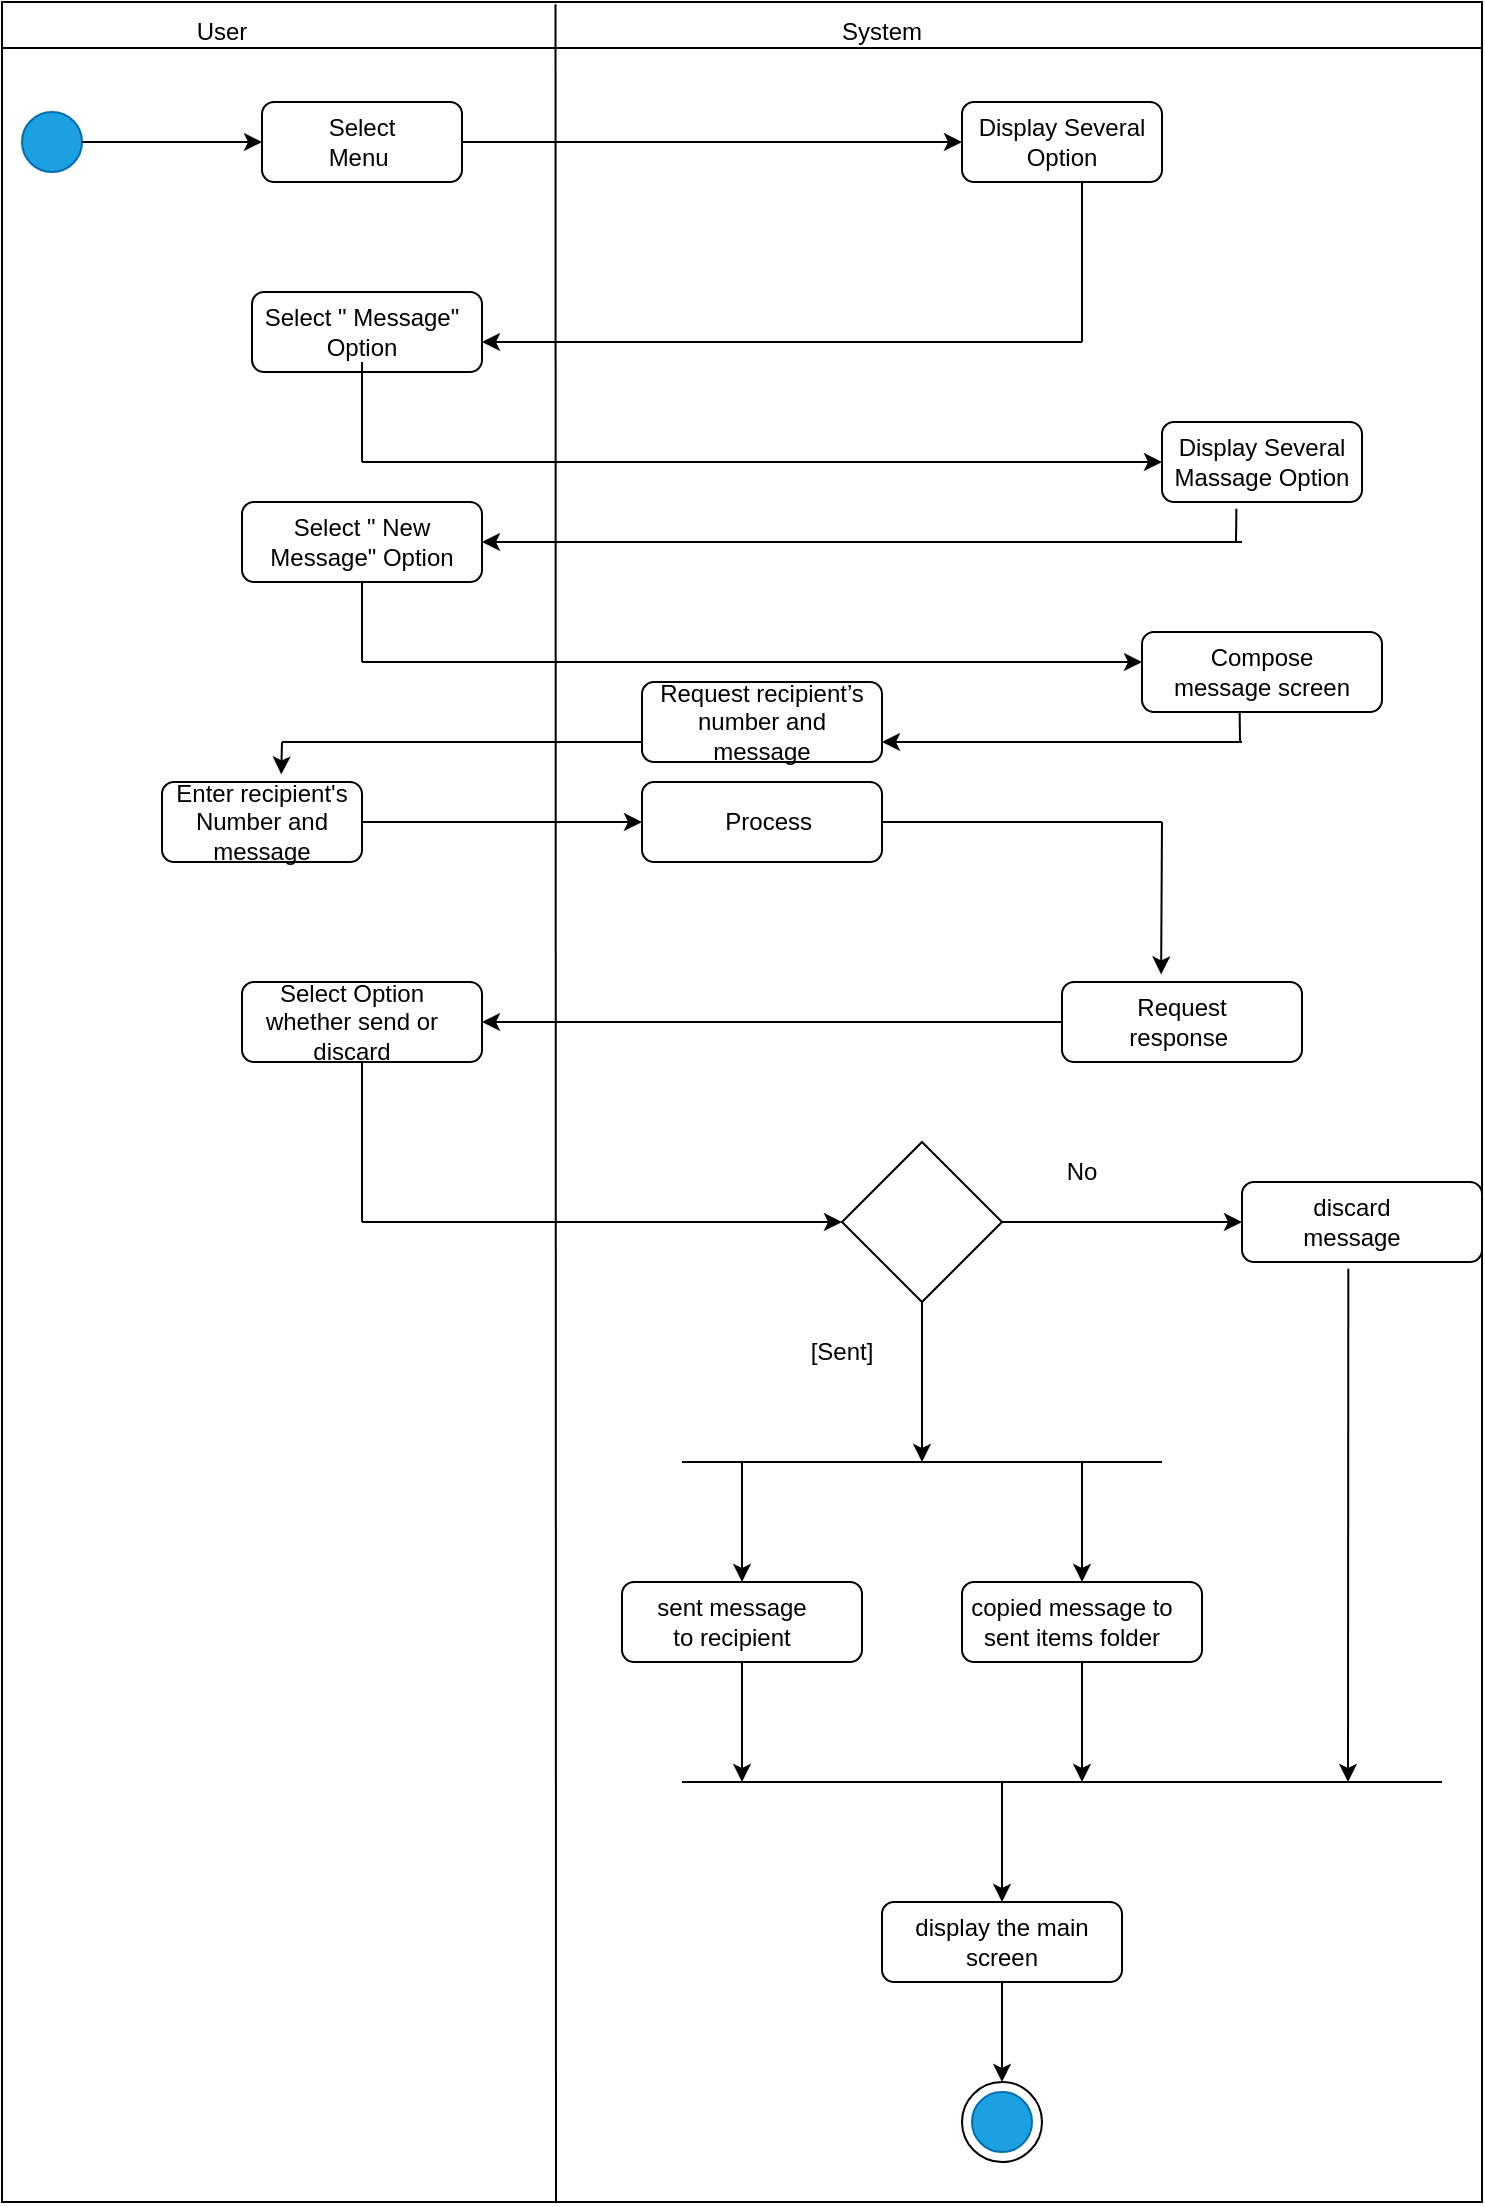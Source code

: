 <mxfile version="21.3.5" type="device">
  <diagram name="Page-1" id="r1qaA5QdDHKESEshNv9O">
    <mxGraphModel dx="1050" dy="541" grid="1" gridSize="10" guides="1" tooltips="1" connect="1" arrows="1" fold="1" page="1" pageScale="1" pageWidth="850" pageHeight="1100" math="0" shadow="0">
      <root>
        <mxCell id="0" />
        <mxCell id="1" parent="0" />
        <mxCell id="-1FiRehdicVweAf9remo-5" value="" style="swimlane;whiteSpace=wrap;html=1;" parent="1" vertex="1">
          <mxGeometry x="100" y="70" width="740" height="1100" as="geometry" />
        </mxCell>
        <mxCell id="-1FiRehdicVweAf9remo-7" value="User" style="text;html=1;strokeColor=none;fillColor=none;align=center;verticalAlign=middle;whiteSpace=wrap;rounded=0;" parent="-1FiRehdicVweAf9remo-5" vertex="1">
          <mxGeometry x="80" width="60" height="30" as="geometry" />
        </mxCell>
        <mxCell id="-1FiRehdicVweAf9remo-8" value="System" style="text;html=1;strokeColor=none;fillColor=none;align=center;verticalAlign=middle;whiteSpace=wrap;rounded=0;" parent="-1FiRehdicVweAf9remo-5" vertex="1">
          <mxGeometry x="410" width="60" height="30" as="geometry" />
        </mxCell>
        <mxCell id="-1FiRehdicVweAf9remo-9" value="" style="rounded=1;whiteSpace=wrap;html=1;" parent="-1FiRehdicVweAf9remo-5" vertex="1">
          <mxGeometry x="130" y="50" width="100" height="40" as="geometry" />
        </mxCell>
        <mxCell id="-1FiRehdicVweAf9remo-10" value="" style="ellipse;whiteSpace=wrap;html=1;aspect=fixed;fillColor=#1ba1e2;fontColor=#ffffff;strokeColor=#006EAF;" parent="-1FiRehdicVweAf9remo-5" vertex="1">
          <mxGeometry x="10" y="55" width="30" height="30" as="geometry" />
        </mxCell>
        <mxCell id="-1FiRehdicVweAf9remo-11" value="" style="endArrow=classic;html=1;rounded=0;exitX=1;exitY=0.5;exitDx=0;exitDy=0;entryX=0;entryY=0.5;entryDx=0;entryDy=0;" parent="-1FiRehdicVweAf9remo-5" source="-1FiRehdicVweAf9remo-10" target="-1FiRehdicVweAf9remo-9" edge="1">
          <mxGeometry width="50" height="50" relative="1" as="geometry">
            <mxPoint x="300" y="240" as="sourcePoint" />
            <mxPoint x="350" y="190" as="targetPoint" />
          </mxGeometry>
        </mxCell>
        <mxCell id="-1FiRehdicVweAf9remo-12" value="Select Menu&amp;nbsp;" style="text;html=1;strokeColor=none;fillColor=none;align=center;verticalAlign=middle;whiteSpace=wrap;rounded=0;" parent="-1FiRehdicVweAf9remo-5" vertex="1">
          <mxGeometry x="150" y="55" width="60" height="30" as="geometry" />
        </mxCell>
        <mxCell id="-1FiRehdicVweAf9remo-13" value="" style="rounded=1;whiteSpace=wrap;html=1;" parent="-1FiRehdicVweAf9remo-5" vertex="1">
          <mxGeometry x="480" y="50" width="100" height="40" as="geometry" />
        </mxCell>
        <mxCell id="-1FiRehdicVweAf9remo-14" value="Display Several Option" style="text;html=1;strokeColor=none;fillColor=none;align=center;verticalAlign=middle;whiteSpace=wrap;rounded=0;" parent="-1FiRehdicVweAf9remo-5" vertex="1">
          <mxGeometry x="475" y="55" width="110" height="30" as="geometry" />
        </mxCell>
        <mxCell id="-1FiRehdicVweAf9remo-15" value="" style="endArrow=classic;html=1;rounded=0;exitX=1;exitY=0.5;exitDx=0;exitDy=0;entryX=0;entryY=0.5;entryDx=0;entryDy=0;" parent="-1FiRehdicVweAf9remo-5" source="-1FiRehdicVweAf9remo-9" target="-1FiRehdicVweAf9remo-13" edge="1">
          <mxGeometry width="50" height="50" relative="1" as="geometry">
            <mxPoint x="300" y="240" as="sourcePoint" />
            <mxPoint x="350" y="190" as="targetPoint" />
          </mxGeometry>
        </mxCell>
        <mxCell id="-1FiRehdicVweAf9remo-17" value="" style="rounded=1;whiteSpace=wrap;html=1;" parent="-1FiRehdicVweAf9remo-5" vertex="1">
          <mxGeometry x="125" y="145" width="115" height="40" as="geometry" />
        </mxCell>
        <mxCell id="-1FiRehdicVweAf9remo-18" value="Select &quot; Message&quot; Option" style="text;html=1;strokeColor=none;fillColor=none;align=center;verticalAlign=middle;whiteSpace=wrap;rounded=0;" parent="-1FiRehdicVweAf9remo-5" vertex="1">
          <mxGeometry x="130" y="150" width="100" height="30" as="geometry" />
        </mxCell>
        <mxCell id="-1FiRehdicVweAf9remo-23" value="" style="rounded=1;whiteSpace=wrap;html=1;" parent="-1FiRehdicVweAf9remo-5" vertex="1">
          <mxGeometry x="580" y="210" width="100" height="40" as="geometry" />
        </mxCell>
        <mxCell id="-1FiRehdicVweAf9remo-24" value="Display Several Massage Option" style="text;html=1;strokeColor=none;fillColor=none;align=center;verticalAlign=middle;whiteSpace=wrap;rounded=0;" parent="-1FiRehdicVweAf9remo-5" vertex="1">
          <mxGeometry x="570" y="215" width="120" height="30" as="geometry" />
        </mxCell>
        <mxCell id="-1FiRehdicVweAf9remo-46" value="" style="rounded=1;whiteSpace=wrap;html=1;" parent="-1FiRehdicVweAf9remo-5" vertex="1">
          <mxGeometry x="320" y="340" width="120" height="40" as="geometry" />
        </mxCell>
        <mxCell id="-1FiRehdicVweAf9remo-47" value="Request&amp;nbsp;recipient’s number and message" style="text;html=1;strokeColor=none;fillColor=none;align=center;verticalAlign=middle;whiteSpace=wrap;rounded=0;" parent="-1FiRehdicVweAf9remo-5" vertex="1">
          <mxGeometry x="350" y="345" width="60" height="30" as="geometry" />
        </mxCell>
        <mxCell id="-1FiRehdicVweAf9remo-49" value="" style="rounded=1;whiteSpace=wrap;html=1;" parent="-1FiRehdicVweAf9remo-5" vertex="1">
          <mxGeometry x="80" y="390" width="100" height="40" as="geometry" />
        </mxCell>
        <mxCell id="-1FiRehdicVweAf9remo-50" value="Enter recipient&#39;s Number and message" style="text;html=1;strokeColor=none;fillColor=none;align=center;verticalAlign=middle;whiteSpace=wrap;rounded=0;" parent="-1FiRehdicVweAf9remo-5" vertex="1">
          <mxGeometry x="70" y="395" width="120" height="30" as="geometry" />
        </mxCell>
        <mxCell id="-1FiRehdicVweAf9remo-52" value="" style="rounded=1;whiteSpace=wrap;html=1;" parent="-1FiRehdicVweAf9remo-5" vertex="1">
          <mxGeometry x="320" y="390" width="120" height="40" as="geometry" />
        </mxCell>
        <mxCell id="-1FiRehdicVweAf9remo-53" value="Process&amp;nbsp;" style="text;html=1;strokeColor=none;fillColor=none;align=center;verticalAlign=middle;whiteSpace=wrap;rounded=0;" parent="-1FiRehdicVweAf9remo-5" vertex="1">
          <mxGeometry x="360" y="395" width="50" height="30" as="geometry" />
        </mxCell>
        <mxCell id="-1FiRehdicVweAf9remo-60" value="" style="rounded=1;whiteSpace=wrap;html=1;" parent="-1FiRehdicVweAf9remo-5" vertex="1">
          <mxGeometry x="530" y="490" width="120" height="40" as="geometry" />
        </mxCell>
        <mxCell id="-1FiRehdicVweAf9remo-62" value="Request response&amp;nbsp;" style="text;html=1;strokeColor=none;fillColor=none;align=center;verticalAlign=middle;whiteSpace=wrap;rounded=0;" parent="-1FiRehdicVweAf9remo-5" vertex="1">
          <mxGeometry x="565" y="495" width="50" height="30" as="geometry" />
        </mxCell>
        <mxCell id="-1FiRehdicVweAf9remo-67" value="" style="rounded=1;whiteSpace=wrap;html=1;" parent="-1FiRehdicVweAf9remo-5" vertex="1">
          <mxGeometry x="120" y="490" width="120" height="40" as="geometry" />
        </mxCell>
        <mxCell id="-1FiRehdicVweAf9remo-68" value="" style="endArrow=classic;html=1;rounded=0;exitX=0;exitY=0.5;exitDx=0;exitDy=0;entryX=1;entryY=0.5;entryDx=0;entryDy=0;" parent="-1FiRehdicVweAf9remo-5" source="-1FiRehdicVweAf9remo-60" target="-1FiRehdicVweAf9remo-67" edge="1">
          <mxGeometry width="50" height="50" relative="1" as="geometry">
            <mxPoint x="300" y="500" as="sourcePoint" />
            <mxPoint x="240" y="515" as="targetPoint" />
          </mxGeometry>
        </mxCell>
        <mxCell id="-1FiRehdicVweAf9remo-69" value="Select Option whether send or discard" style="text;html=1;strokeColor=none;fillColor=none;align=center;verticalAlign=middle;whiteSpace=wrap;rounded=0;" parent="-1FiRehdicVweAf9remo-5" vertex="1">
          <mxGeometry x="120" y="495" width="110" height="30" as="geometry" />
        </mxCell>
        <mxCell id="-1FiRehdicVweAf9remo-70" value="" style="rhombus;whiteSpace=wrap;html=1;" parent="-1FiRehdicVweAf9remo-5" vertex="1">
          <mxGeometry x="420" y="570" width="80" height="80" as="geometry" />
        </mxCell>
        <mxCell id="-1FiRehdicVweAf9remo-75" value="[Sent]" style="text;html=1;strokeColor=none;fillColor=none;align=center;verticalAlign=middle;whiteSpace=wrap;rounded=0;" parent="-1FiRehdicVweAf9remo-5" vertex="1">
          <mxGeometry x="390" y="660" width="60" height="30" as="geometry" />
        </mxCell>
        <mxCell id="-1FiRehdicVweAf9remo-76" value="No" style="text;html=1;strokeColor=none;fillColor=none;align=center;verticalAlign=middle;whiteSpace=wrap;rounded=0;" parent="-1FiRehdicVweAf9remo-5" vertex="1">
          <mxGeometry x="510" y="570" width="60" height="30" as="geometry" />
        </mxCell>
        <mxCell id="-1FiRehdicVweAf9remo-79" value="" style="endArrow=classic;html=1;rounded=0;" parent="-1FiRehdicVweAf9remo-5" edge="1">
          <mxGeometry width="50" height="50" relative="1" as="geometry">
            <mxPoint x="540" y="730" as="sourcePoint" />
            <mxPoint x="540" y="790" as="targetPoint" />
          </mxGeometry>
        </mxCell>
        <mxCell id="-1FiRehdicVweAf9remo-81" value="" style="rounded=1;whiteSpace=wrap;html=1;" parent="-1FiRehdicVweAf9remo-5" vertex="1">
          <mxGeometry x="310" y="790" width="120" height="40" as="geometry" />
        </mxCell>
        <mxCell id="-1FiRehdicVweAf9remo-82" value=" sent message to recipient" style="text;html=1;strokeColor=none;fillColor=none;align=center;verticalAlign=middle;whiteSpace=wrap;rounded=0;" parent="-1FiRehdicVweAf9remo-5" vertex="1">
          <mxGeometry x="320" y="795" width="90" height="30" as="geometry" />
        </mxCell>
        <mxCell id="-1FiRehdicVweAf9remo-83" value="" style="rounded=1;whiteSpace=wrap;html=1;" parent="-1FiRehdicVweAf9remo-5" vertex="1">
          <mxGeometry x="480" y="790" width="120" height="40" as="geometry" />
        </mxCell>
        <mxCell id="-1FiRehdicVweAf9remo-84" value=" copied message to sent items folder" style="text;html=1;strokeColor=none;fillColor=none;align=center;verticalAlign=middle;whiteSpace=wrap;rounded=0;" parent="-1FiRehdicVweAf9remo-5" vertex="1">
          <mxGeometry x="480" y="795" width="110" height="30" as="geometry" />
        </mxCell>
        <mxCell id="-1FiRehdicVweAf9remo-89" value="" style="rounded=1;whiteSpace=wrap;html=1;" parent="-1FiRehdicVweAf9remo-5" vertex="1">
          <mxGeometry x="440" y="950" width="120" height="40" as="geometry" />
        </mxCell>
        <mxCell id="-1FiRehdicVweAf9remo-90" value="  display the main screen" style="text;html=1;strokeColor=none;fillColor=none;align=center;verticalAlign=middle;whiteSpace=wrap;rounded=0;" parent="-1FiRehdicVweAf9remo-5" vertex="1">
          <mxGeometry x="455" y="955" width="90" height="30" as="geometry" />
        </mxCell>
        <mxCell id="-1FiRehdicVweAf9remo-92" value="" style="rounded=1;whiteSpace=wrap;html=1;" parent="-1FiRehdicVweAf9remo-5" vertex="1">
          <mxGeometry x="620" y="590" width="120" height="40" as="geometry" />
        </mxCell>
        <mxCell id="-1FiRehdicVweAf9remo-93" value="discard message" style="text;html=1;strokeColor=none;fillColor=none;align=center;verticalAlign=middle;whiteSpace=wrap;rounded=0;" parent="-1FiRehdicVweAf9remo-5" vertex="1">
          <mxGeometry x="650" y="595" width="50" height="30" as="geometry" />
        </mxCell>
        <mxCell id="-1FiRehdicVweAf9remo-95" value="" style="ellipse;whiteSpace=wrap;html=1;aspect=fixed;" parent="-1FiRehdicVweAf9remo-5" vertex="1">
          <mxGeometry x="480" y="1040" width="40" height="40" as="geometry" />
        </mxCell>
        <mxCell id="-1FiRehdicVweAf9remo-96" value="" style="ellipse;whiteSpace=wrap;html=1;aspect=fixed;fillColor=#1ba1e2;fontColor=#ffffff;strokeColor=#006EAF;" parent="-1FiRehdicVweAf9remo-5" vertex="1">
          <mxGeometry x="485" y="1045" width="30" height="30" as="geometry" />
        </mxCell>
        <mxCell id="-1FiRehdicVweAf9remo-97" value="" style="endArrow=classic;html=1;rounded=0;entryX=0.5;entryY=0;entryDx=0;entryDy=0;exitX=0.5;exitY=1;exitDx=0;exitDy=0;" parent="-1FiRehdicVweAf9remo-5" source="-1FiRehdicVweAf9remo-89" target="-1FiRehdicVweAf9remo-95" edge="1">
          <mxGeometry width="50" height="50" relative="1" as="geometry">
            <mxPoint x="300" y="1000" as="sourcePoint" />
            <mxPoint x="350" y="950" as="targetPoint" />
          </mxGeometry>
        </mxCell>
        <mxCell id="gSYM2UNPpqCG_skIQ3BB-10" value="" style="rounded=1;whiteSpace=wrap;html=1;" vertex="1" parent="-1FiRehdicVweAf9remo-5">
          <mxGeometry x="120" y="250" width="120" height="40" as="geometry" />
        </mxCell>
        <mxCell id="gSYM2UNPpqCG_skIQ3BB-12" value="Select &quot; New Message&quot; Option" style="text;html=1;strokeColor=none;fillColor=none;align=center;verticalAlign=middle;whiteSpace=wrap;rounded=0;" vertex="1" parent="-1FiRehdicVweAf9remo-5">
          <mxGeometry x="130" y="252.5" width="100" height="35" as="geometry" />
        </mxCell>
        <mxCell id="gSYM2UNPpqCG_skIQ3BB-15" value="" style="rounded=1;whiteSpace=wrap;html=1;" vertex="1" parent="-1FiRehdicVweAf9remo-5">
          <mxGeometry x="570" y="315" width="120" height="40" as="geometry" />
        </mxCell>
        <mxCell id="gSYM2UNPpqCG_skIQ3BB-16" value="Compose message screen" style="text;html=1;strokeColor=none;fillColor=none;align=center;verticalAlign=middle;whiteSpace=wrap;rounded=0;" vertex="1" parent="-1FiRehdicVweAf9remo-5">
          <mxGeometry x="580" y="320" width="100" height="30" as="geometry" />
        </mxCell>
        <mxCell id="-1FiRehdicVweAf9remo-6" value="" style="endArrow=none;html=1;rounded=0;entryX=0.374;entryY=0.001;entryDx=0;entryDy=0;entryPerimeter=0;" parent="1" target="-1FiRehdicVweAf9remo-5" edge="1">
          <mxGeometry width="50" height="50" relative="1" as="geometry">
            <mxPoint x="377" y="1170" as="sourcePoint" />
            <mxPoint x="470" y="100" as="targetPoint" />
            <Array as="points" />
          </mxGeometry>
        </mxCell>
        <mxCell id="-1FiRehdicVweAf9remo-54" value="" style="endArrow=classic;html=1;rounded=0;entryX=0;entryY=0.5;entryDx=0;entryDy=0;" parent="1" target="-1FiRehdicVweAf9remo-52" edge="1">
          <mxGeometry width="50" height="50" relative="1" as="geometry">
            <mxPoint x="280" y="480" as="sourcePoint" />
            <mxPoint x="450" y="320" as="targetPoint" />
          </mxGeometry>
        </mxCell>
        <mxCell id="-1FiRehdicVweAf9remo-58" value="" style="endArrow=none;html=1;rounded=0;exitX=1;exitY=0.5;exitDx=0;exitDy=0;" parent="1" source="-1FiRehdicVweAf9remo-52" edge="1">
          <mxGeometry width="50" height="50" relative="1" as="geometry">
            <mxPoint x="400" y="670" as="sourcePoint" />
            <mxPoint x="680" y="480" as="targetPoint" />
          </mxGeometry>
        </mxCell>
        <mxCell id="-1FiRehdicVweAf9remo-63" value="" style="endArrow=classic;html=1;rounded=0;entryX=0.413;entryY=-0.095;entryDx=0;entryDy=0;entryPerimeter=0;" parent="1" target="-1FiRehdicVweAf9remo-60" edge="1">
          <mxGeometry width="50" height="50" relative="1" as="geometry">
            <mxPoint x="680" y="480" as="sourcePoint" />
            <mxPoint x="680" y="550" as="targetPoint" />
          </mxGeometry>
        </mxCell>
        <mxCell id="-1FiRehdicVweAf9remo-71" value="" style="endArrow=none;html=1;rounded=0;entryX=0.5;entryY=1;entryDx=0;entryDy=0;" parent="1" target="-1FiRehdicVweAf9remo-67" edge="1">
          <mxGeometry width="50" height="50" relative="1" as="geometry">
            <mxPoint x="280" y="680" as="sourcePoint" />
            <mxPoint x="450" y="620" as="targetPoint" />
          </mxGeometry>
        </mxCell>
        <mxCell id="-1FiRehdicVweAf9remo-72" value="" style="endArrow=classic;html=1;rounded=0;entryX=0;entryY=0.5;entryDx=0;entryDy=0;" parent="1" target="-1FiRehdicVweAf9remo-70" edge="1">
          <mxGeometry width="50" height="50" relative="1" as="geometry">
            <mxPoint x="280" y="680" as="sourcePoint" />
            <mxPoint x="450" y="620" as="targetPoint" />
          </mxGeometry>
        </mxCell>
        <mxCell id="-1FiRehdicVweAf9remo-73" value="" style="endArrow=classic;html=1;rounded=0;exitX=0.5;exitY=1;exitDx=0;exitDy=0;" parent="1" source="-1FiRehdicVweAf9remo-70" edge="1">
          <mxGeometry width="50" height="50" relative="1" as="geometry">
            <mxPoint x="400" y="770" as="sourcePoint" />
            <mxPoint x="560" y="800" as="targetPoint" />
          </mxGeometry>
        </mxCell>
        <mxCell id="-1FiRehdicVweAf9remo-74" value="" style="endArrow=classic;html=1;rounded=0;exitX=1;exitY=0.5;exitDx=0;exitDy=0;" parent="1" source="-1FiRehdicVweAf9remo-70" edge="1">
          <mxGeometry width="50" height="50" relative="1" as="geometry">
            <mxPoint x="400" y="770" as="sourcePoint" />
            <mxPoint x="720" y="680" as="targetPoint" />
          </mxGeometry>
        </mxCell>
        <mxCell id="-1FiRehdicVweAf9remo-77" value="" style="endArrow=none;html=1;rounded=0;" parent="1" edge="1">
          <mxGeometry width="50" height="50" relative="1" as="geometry">
            <mxPoint x="440" y="800" as="sourcePoint" />
            <mxPoint x="680" y="800" as="targetPoint" />
          </mxGeometry>
        </mxCell>
        <mxCell id="-1FiRehdicVweAf9remo-78" value="" style="endArrow=classic;html=1;rounded=0;" parent="1" edge="1">
          <mxGeometry width="50" height="50" relative="1" as="geometry">
            <mxPoint x="470" y="800" as="sourcePoint" />
            <mxPoint x="470" y="860" as="targetPoint" />
          </mxGeometry>
        </mxCell>
        <mxCell id="-1FiRehdicVweAf9remo-85" value="" style="endArrow=classic;html=1;rounded=0;exitX=0.5;exitY=1;exitDx=0;exitDy=0;" parent="1" source="-1FiRehdicVweAf9remo-81" edge="1">
          <mxGeometry width="50" height="50" relative="1" as="geometry">
            <mxPoint x="400" y="970" as="sourcePoint" />
            <mxPoint x="470" y="960" as="targetPoint" />
          </mxGeometry>
        </mxCell>
        <mxCell id="-1FiRehdicVweAf9remo-86" value="" style="endArrow=classic;html=1;rounded=0;exitX=0.5;exitY=1;exitDx=0;exitDy=0;" parent="1" source="-1FiRehdicVweAf9remo-83" edge="1">
          <mxGeometry width="50" height="50" relative="1" as="geometry">
            <mxPoint x="400" y="970" as="sourcePoint" />
            <mxPoint x="640" y="960" as="targetPoint" />
          </mxGeometry>
        </mxCell>
        <mxCell id="-1FiRehdicVweAf9remo-87" value="" style="endArrow=none;html=1;rounded=0;" parent="1" edge="1">
          <mxGeometry width="50" height="50" relative="1" as="geometry">
            <mxPoint x="440" y="960" as="sourcePoint" />
            <mxPoint x="820" y="960" as="targetPoint" />
          </mxGeometry>
        </mxCell>
        <mxCell id="-1FiRehdicVweAf9remo-88" value="" style="endArrow=classic;html=1;rounded=0;" parent="1" edge="1">
          <mxGeometry width="50" height="50" relative="1" as="geometry">
            <mxPoint x="600" y="960" as="sourcePoint" />
            <mxPoint x="600" y="1020" as="targetPoint" />
          </mxGeometry>
        </mxCell>
        <mxCell id="-1FiRehdicVweAf9remo-94" value="" style="endArrow=classic;html=1;rounded=0;exitX=0.443;exitY=1.085;exitDx=0;exitDy=0;exitPerimeter=0;" parent="1" source="-1FiRehdicVweAf9remo-92" edge="1">
          <mxGeometry width="50" height="50" relative="1" as="geometry">
            <mxPoint x="400" y="870" as="sourcePoint" />
            <mxPoint x="773" y="960" as="targetPoint" />
          </mxGeometry>
        </mxCell>
        <mxCell id="gSYM2UNPpqCG_skIQ3BB-2" value="" style="endArrow=none;html=1;rounded=0;entryX=0.6;entryY=1;entryDx=0;entryDy=0;entryPerimeter=0;" edge="1" parent="1" target="-1FiRehdicVweAf9remo-13">
          <mxGeometry width="50" height="50" relative="1" as="geometry">
            <mxPoint x="640" y="240" as="sourcePoint" />
            <mxPoint x="470" y="270" as="targetPoint" />
          </mxGeometry>
        </mxCell>
        <mxCell id="gSYM2UNPpqCG_skIQ3BB-3" value="" style="endArrow=classic;html=1;rounded=0;" edge="1" parent="1">
          <mxGeometry width="50" height="50" relative="1" as="geometry">
            <mxPoint x="640" y="240" as="sourcePoint" />
            <mxPoint x="340" y="240" as="targetPoint" />
          </mxGeometry>
        </mxCell>
        <mxCell id="gSYM2UNPpqCG_skIQ3BB-4" value="" style="endArrow=none;html=1;rounded=0;entryX=0.5;entryY=1;entryDx=0;entryDy=0;" edge="1" parent="1" target="-1FiRehdicVweAf9remo-18">
          <mxGeometry width="50" height="50" relative="1" as="geometry">
            <mxPoint x="280" y="300" as="sourcePoint" />
            <mxPoint x="280" y="260" as="targetPoint" />
          </mxGeometry>
        </mxCell>
        <mxCell id="gSYM2UNPpqCG_skIQ3BB-5" value="" style="endArrow=classic;html=1;rounded=0;" edge="1" parent="1">
          <mxGeometry width="50" height="50" relative="1" as="geometry">
            <mxPoint x="280" y="300" as="sourcePoint" />
            <mxPoint x="680" y="300" as="targetPoint" />
          </mxGeometry>
        </mxCell>
        <mxCell id="gSYM2UNPpqCG_skIQ3BB-13" value="" style="endArrow=none;html=1;rounded=0;entryX=0.372;entryY=1.085;entryDx=0;entryDy=0;entryPerimeter=0;" edge="1" parent="1" target="-1FiRehdicVweAf9remo-23">
          <mxGeometry width="50" height="50" relative="1" as="geometry">
            <mxPoint x="717" y="340" as="sourcePoint" />
            <mxPoint x="470" y="370" as="targetPoint" />
          </mxGeometry>
        </mxCell>
        <mxCell id="gSYM2UNPpqCG_skIQ3BB-14" value="" style="endArrow=classic;html=1;rounded=0;entryX=1;entryY=0.5;entryDx=0;entryDy=0;" edge="1" parent="1" target="gSYM2UNPpqCG_skIQ3BB-10">
          <mxGeometry width="50" height="50" relative="1" as="geometry">
            <mxPoint x="720" y="340" as="sourcePoint" />
            <mxPoint x="470" y="370" as="targetPoint" />
          </mxGeometry>
        </mxCell>
        <mxCell id="gSYM2UNPpqCG_skIQ3BB-18" value="" style="endArrow=none;html=1;rounded=0;entryX=0.5;entryY=1;entryDx=0;entryDy=0;" edge="1" parent="1" target="gSYM2UNPpqCG_skIQ3BB-10">
          <mxGeometry width="50" height="50" relative="1" as="geometry">
            <mxPoint x="280" y="400" as="sourcePoint" />
            <mxPoint x="470" y="430" as="targetPoint" />
          </mxGeometry>
        </mxCell>
        <mxCell id="gSYM2UNPpqCG_skIQ3BB-19" value="" style="endArrow=classic;html=1;rounded=0;entryX=0;entryY=0.375;entryDx=0;entryDy=0;entryPerimeter=0;" edge="1" parent="1" target="gSYM2UNPpqCG_skIQ3BB-15">
          <mxGeometry width="50" height="50" relative="1" as="geometry">
            <mxPoint x="280" y="400" as="sourcePoint" />
            <mxPoint x="660" y="400" as="targetPoint" />
          </mxGeometry>
        </mxCell>
        <mxCell id="gSYM2UNPpqCG_skIQ3BB-20" value="" style="endArrow=none;html=1;rounded=0;entryX=0.407;entryY=1;entryDx=0;entryDy=0;entryPerimeter=0;" edge="1" parent="1" target="gSYM2UNPpqCG_skIQ3BB-15">
          <mxGeometry width="50" height="50" relative="1" as="geometry">
            <mxPoint x="719" y="440" as="sourcePoint" />
            <mxPoint x="470" y="330" as="targetPoint" />
          </mxGeometry>
        </mxCell>
        <mxCell id="gSYM2UNPpqCG_skIQ3BB-21" value="" style="endArrow=classic;html=1;rounded=0;entryX=1;entryY=0.75;entryDx=0;entryDy=0;" edge="1" parent="1" target="-1FiRehdicVweAf9remo-46">
          <mxGeometry width="50" height="50" relative="1" as="geometry">
            <mxPoint x="720" y="440" as="sourcePoint" />
            <mxPoint x="470" y="330" as="targetPoint" />
          </mxGeometry>
        </mxCell>
        <mxCell id="gSYM2UNPpqCG_skIQ3BB-23" value="" style="endArrow=none;html=1;rounded=0;exitX=0;exitY=0.75;exitDx=0;exitDy=0;" edge="1" parent="1" source="-1FiRehdicVweAf9remo-46">
          <mxGeometry width="50" height="50" relative="1" as="geometry">
            <mxPoint x="420" y="380" as="sourcePoint" />
            <mxPoint x="240" y="440" as="targetPoint" />
          </mxGeometry>
        </mxCell>
        <mxCell id="gSYM2UNPpqCG_skIQ3BB-24" value="" style="endArrow=classic;html=1;rounded=0;entryX=0.596;entryY=-0.095;entryDx=0;entryDy=0;entryPerimeter=0;" edge="1" parent="1" target="-1FiRehdicVweAf9remo-49">
          <mxGeometry width="50" height="50" relative="1" as="geometry">
            <mxPoint x="240" y="440" as="sourcePoint" />
            <mxPoint x="470" y="330" as="targetPoint" />
          </mxGeometry>
        </mxCell>
      </root>
    </mxGraphModel>
  </diagram>
</mxfile>
